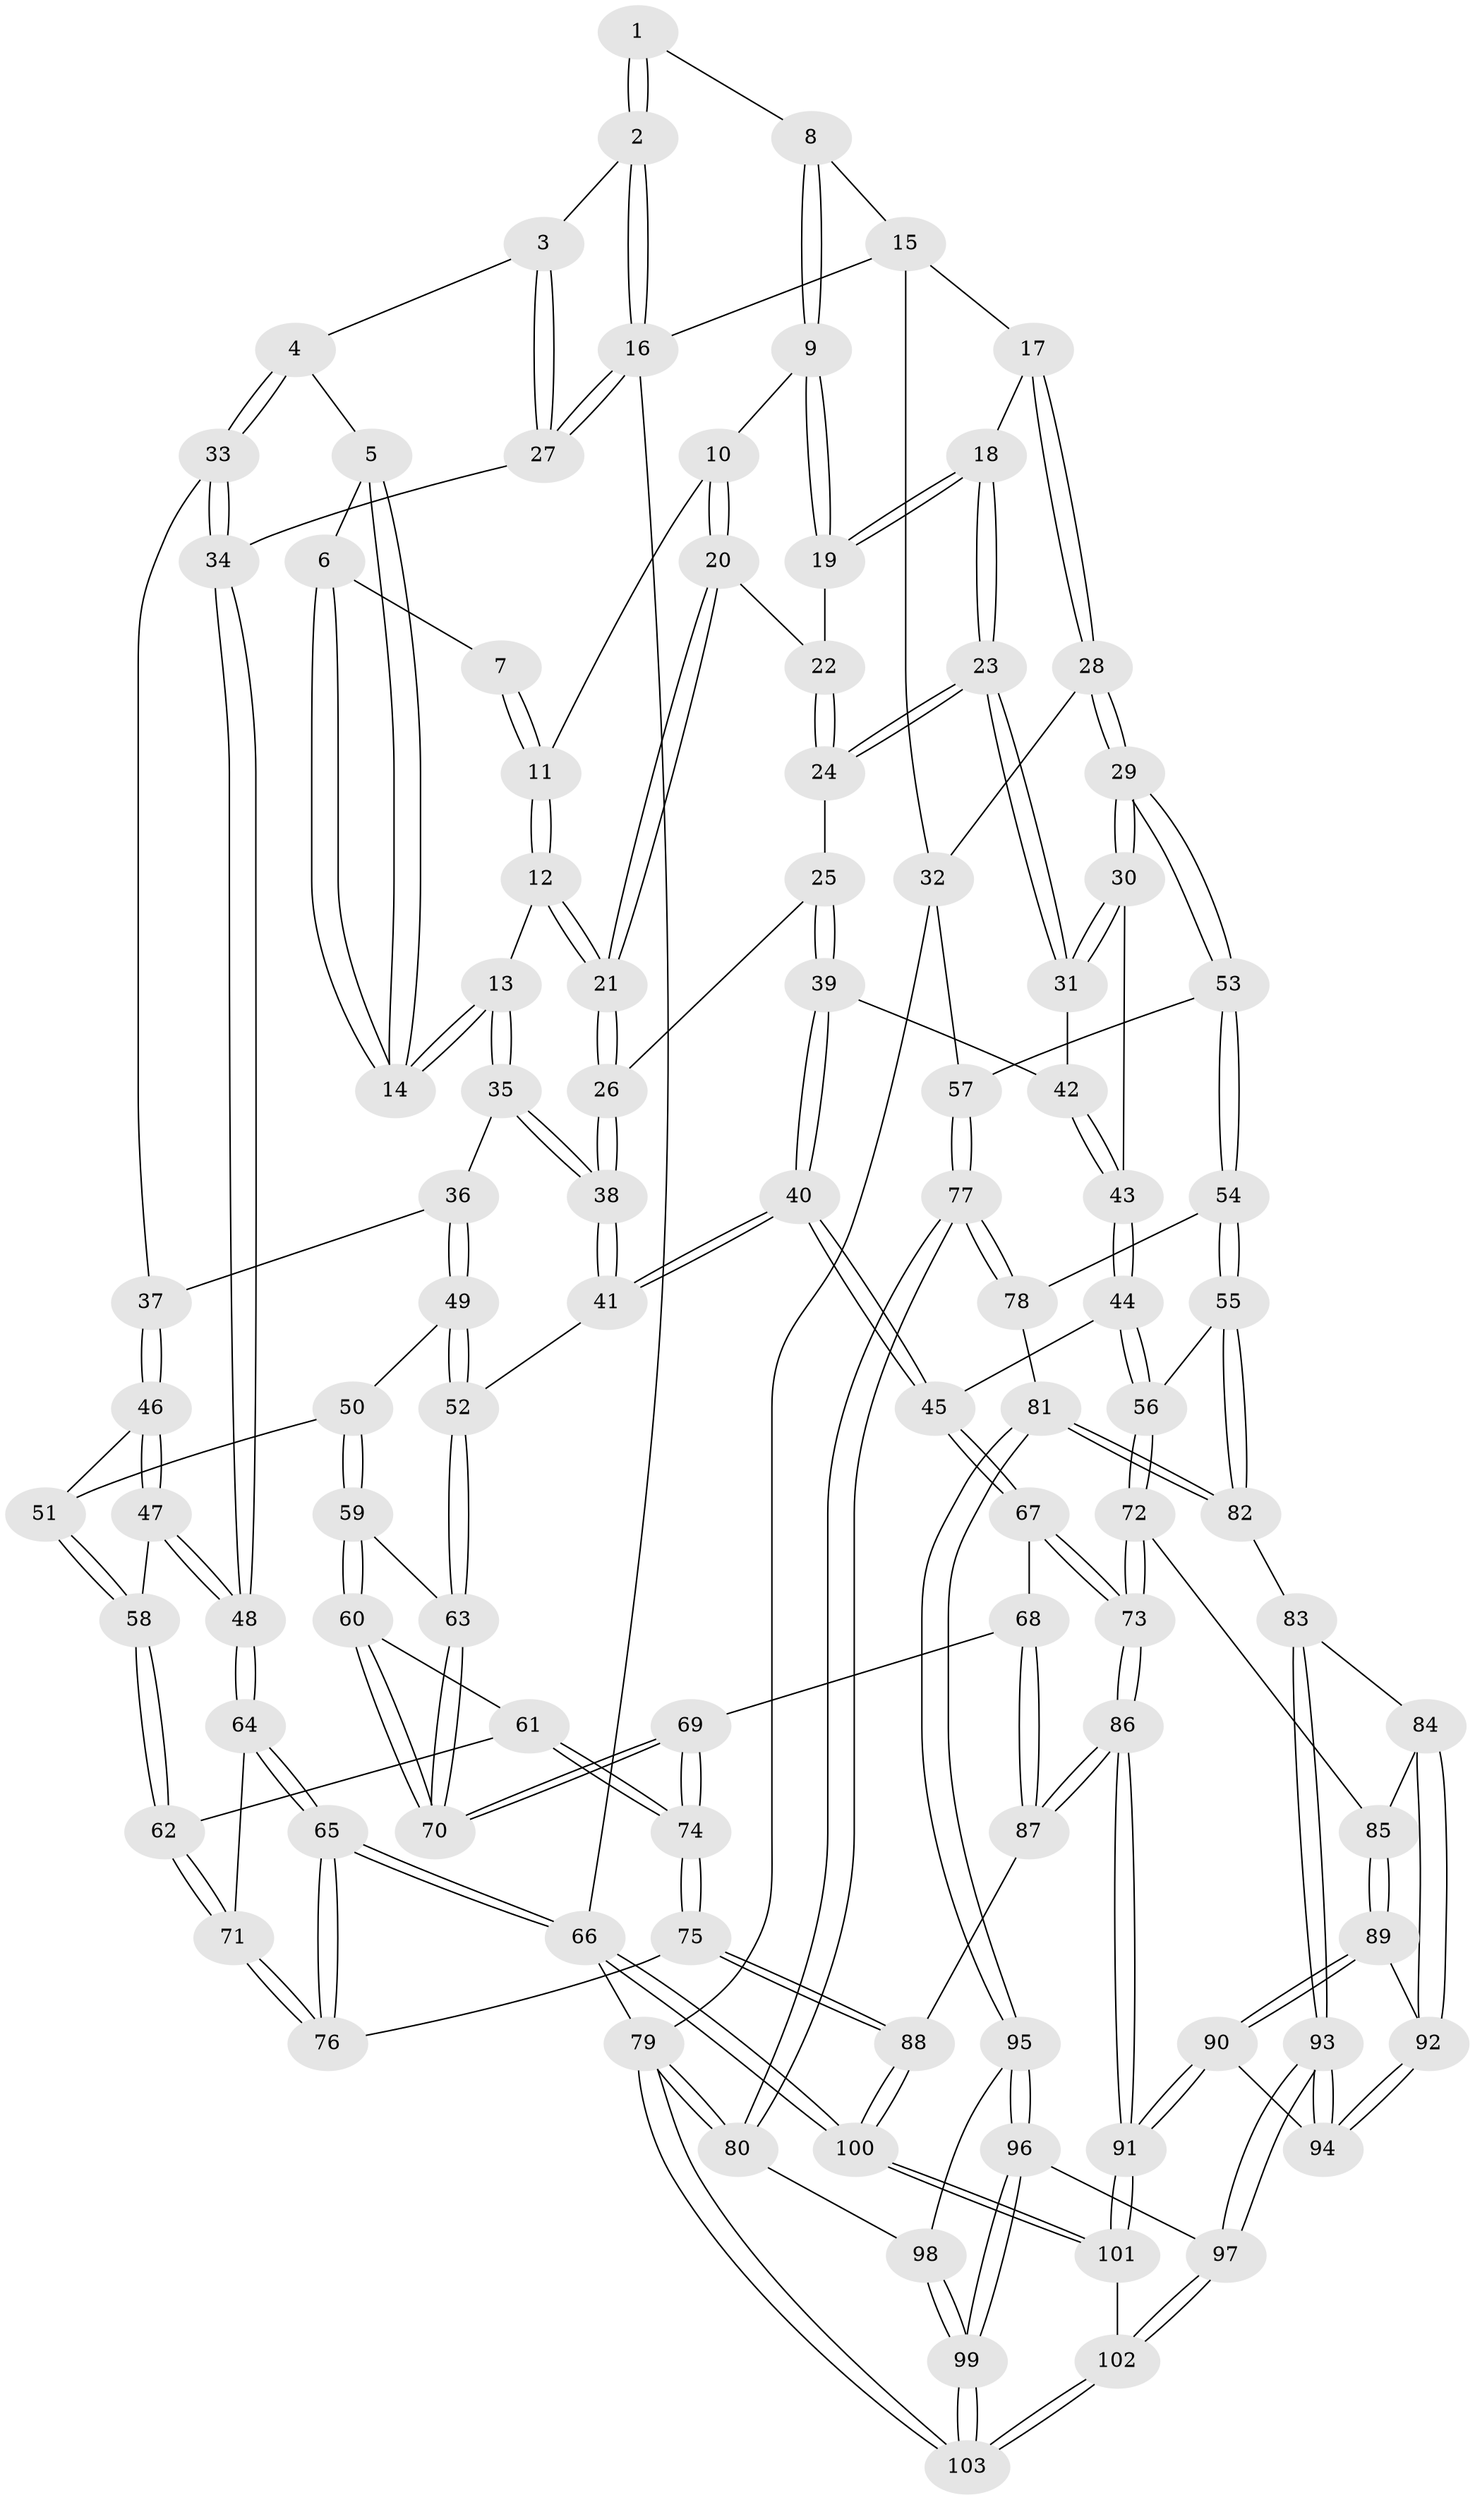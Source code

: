 // Generated by graph-tools (version 1.1) at 2025/11/02/27/25 16:11:53]
// undirected, 103 vertices, 254 edges
graph export_dot {
graph [start="1"]
  node [color=gray90,style=filled];
  1 [pos="+0.36553829311002217+0"];
  2 [pos="+0+0"];
  3 [pos="+0.13308195308502616+0.10539966987440298"];
  4 [pos="+0.139647472437318+0.11658503413735799"];
  5 [pos="+0.14713060845391215+0.1173147586235235"];
  6 [pos="+0.3327416313805026+0"];
  7 [pos="+0.36067028670482143+0"];
  8 [pos="+0.6551967062187686+0"];
  9 [pos="+0.6625130313034245+0"];
  10 [pos="+0.49651511689179434+0.09023992889801362"];
  11 [pos="+0.418075491355526+0.04917430131659798"];
  12 [pos="+0.38643649623372767+0.15342688485001504"];
  13 [pos="+0.29267901164835547+0.164790623906147"];
  14 [pos="+0.28176572827398416+0.15240196006540668"];
  15 [pos="+0.8831320031749025+0"];
  16 [pos="+0+0"];
  17 [pos="+0.8993908555901844+0.11965951107913811"];
  18 [pos="+0.7281630575899855+0.06996234000433628"];
  19 [pos="+0.6806384908890134+0"];
  20 [pos="+0.50005748862035+0.12447559906500595"];
  21 [pos="+0.48766020548560346+0.211000417349689"];
  22 [pos="+0.5946459948594401+0.09833159921726811"];
  23 [pos="+0.6934038353042549+0.24791067195101069"];
  24 [pos="+0.554185100733961+0.2196022185205136"];
  25 [pos="+0.5045756258298835+0.22533299804616724"];
  26 [pos="+0.49270545205452404+0.2193528594745157"];
  27 [pos="+0+0.21103596796995852"];
  28 [pos="+0.9261302905123026+0.14060833749337187"];
  29 [pos="+0.7763793033848009+0.35080770190255445"];
  30 [pos="+0.7599532636761541+0.3397025545643678"];
  31 [pos="+0.7185789673735234+0.29196216069028397"];
  32 [pos="+1+0.15477394781258683"];
  33 [pos="+0.10421503952313453+0.19761734016885998"];
  34 [pos="+0+0.2471193677145803"];
  35 [pos="+0.28686034779847325+0.2969009567713797"];
  36 [pos="+0.17285720532800064+0.31534092526991303"];
  37 [pos="+0.1361023746017158+0.30182445682909503"];
  38 [pos="+0.3343601240166661+0.3397028343613362"];
  39 [pos="+0.5151837966055836+0.3258108761254241"];
  40 [pos="+0.4366017709473629+0.4771598308361335"];
  41 [pos="+0.3637503669687198+0.4351159665910111"];
  42 [pos="+0.5664699523713191+0.3465853597653625"];
  43 [pos="+0.585376147265383+0.4174064999641259"];
  44 [pos="+0.49718463692122083+0.5227431685554869"];
  45 [pos="+0.4689925706909999+0.5178238147735846"];
  46 [pos="+0.005925472046523373+0.3963738051863038"];
  47 [pos="+0+0.40620421023302106"];
  48 [pos="+0+0.3885354295225284"];
  49 [pos="+0.1830263911696881+0.41334336847084496"];
  50 [pos="+0.1374329883818984+0.479756942561168"];
  51 [pos="+0.13552840974858654+0.47940076838344486"];
  52 [pos="+0.315513694848374+0.4589960492107754"];
  53 [pos="+0.7802180449415422+0.35711465773187884"];
  54 [pos="+0.7151451903331101+0.5733576699060818"];
  55 [pos="+0.6588343896974+0.6093045265978533"];
  56 [pos="+0.6459320981817439+0.6071549423106232"];
  57 [pos="+1+0.45134577753138333"];
  58 [pos="+0.05592780119645434+0.5604561619585148"];
  59 [pos="+0.15979683439255873+0.5043864809384863"];
  60 [pos="+0.13707386989547216+0.5767287031069616"];
  61 [pos="+0.09290734675046668+0.6140481413639577"];
  62 [pos="+0.06307010602634273+0.6141661513973964"];
  63 [pos="+0.24474285665303522+0.5270101758881394"];
  64 [pos="+0+0.6712514145074125"];
  65 [pos="+0+1"];
  66 [pos="+0+1"];
  67 [pos="+0.3952453507778532+0.6400258028041611"];
  68 [pos="+0.2836874524326821+0.6711335521600624"];
  69 [pos="+0.2598817198109398+0.6664489557246976"];
  70 [pos="+0.24774448601078256+0.6248224225534892"];
  71 [pos="+0.04087770630657789+0.633818379737501"];
  72 [pos="+0.5067282056541594+0.7492890849896752"];
  73 [pos="+0.4548945226949104+0.7583175888121911"];
  74 [pos="+0.20717859369440617+0.7013254811898225"];
  75 [pos="+0.12929192855350938+0.8294366766165937"];
  76 [pos="+0.11648310341342802+0.8322198776332673"];
  77 [pos="+1+0.6577931586892063"];
  78 [pos="+0.9147878548284706+0.6361096830757939"];
  79 [pos="+1+1"];
  80 [pos="+1+0.7214142053336414"];
  81 [pos="+0.7385436217206824+0.7921070177437651"];
  82 [pos="+0.6936004192536264+0.7553854925795512"];
  83 [pos="+0.653803585195481+0.7861529188318991"];
  84 [pos="+0.6225394193942864+0.8042127188278689"];
  85 [pos="+0.5280479623058674+0.7678897404588786"];
  86 [pos="+0.3991354868284898+0.8775719799038195"];
  87 [pos="+0.35665989513000296+0.8655096987509108"];
  88 [pos="+0.23372501326498246+0.8832389496773991"];
  89 [pos="+0.5483094094818004+0.8448405334729476"];
  90 [pos="+0.5198933290271491+0.8739518844602179"];
  91 [pos="+0.41050375578981935+0.8942945224319123"];
  92 [pos="+0.6064220528508932+0.828727899565518"];
  93 [pos="+0.6521349845458625+0.9990909727007572"];
  94 [pos="+0.6108908061591021+0.9270526043582294"];
  95 [pos="+0.7716924898115886+0.8383030224208535"];
  96 [pos="+0.7668982745909475+0.849121422775957"];
  97 [pos="+0.6563754490670561+1"];
  98 [pos="+0.8513150657690506+0.8422707460657666"];
  99 [pos="+0.8985339635315767+1"];
  100 [pos="+0.24170849999448166+1"];
  101 [pos="+0.46705033009486213+1"];
  102 [pos="+0.6330712033004532+1"];
  103 [pos="+0.9547904283308313+1"];
  1 -- 2;
  1 -- 2;
  1 -- 8;
  2 -- 3;
  2 -- 16;
  2 -- 16;
  3 -- 4;
  3 -- 27;
  3 -- 27;
  4 -- 5;
  4 -- 33;
  4 -- 33;
  5 -- 6;
  5 -- 14;
  5 -- 14;
  6 -- 7;
  6 -- 14;
  6 -- 14;
  7 -- 11;
  7 -- 11;
  8 -- 9;
  8 -- 9;
  8 -- 15;
  9 -- 10;
  9 -- 19;
  9 -- 19;
  10 -- 11;
  10 -- 20;
  10 -- 20;
  11 -- 12;
  11 -- 12;
  12 -- 13;
  12 -- 21;
  12 -- 21;
  13 -- 14;
  13 -- 14;
  13 -- 35;
  13 -- 35;
  15 -- 16;
  15 -- 17;
  15 -- 32;
  16 -- 27;
  16 -- 27;
  16 -- 66;
  17 -- 18;
  17 -- 28;
  17 -- 28;
  18 -- 19;
  18 -- 19;
  18 -- 23;
  18 -- 23;
  19 -- 22;
  20 -- 21;
  20 -- 21;
  20 -- 22;
  21 -- 26;
  21 -- 26;
  22 -- 24;
  22 -- 24;
  23 -- 24;
  23 -- 24;
  23 -- 31;
  23 -- 31;
  24 -- 25;
  25 -- 26;
  25 -- 39;
  25 -- 39;
  26 -- 38;
  26 -- 38;
  27 -- 34;
  28 -- 29;
  28 -- 29;
  28 -- 32;
  29 -- 30;
  29 -- 30;
  29 -- 53;
  29 -- 53;
  30 -- 31;
  30 -- 31;
  30 -- 43;
  31 -- 42;
  32 -- 57;
  32 -- 79;
  33 -- 34;
  33 -- 34;
  33 -- 37;
  34 -- 48;
  34 -- 48;
  35 -- 36;
  35 -- 38;
  35 -- 38;
  36 -- 37;
  36 -- 49;
  36 -- 49;
  37 -- 46;
  37 -- 46;
  38 -- 41;
  38 -- 41;
  39 -- 40;
  39 -- 40;
  39 -- 42;
  40 -- 41;
  40 -- 41;
  40 -- 45;
  40 -- 45;
  41 -- 52;
  42 -- 43;
  42 -- 43;
  43 -- 44;
  43 -- 44;
  44 -- 45;
  44 -- 56;
  44 -- 56;
  45 -- 67;
  45 -- 67;
  46 -- 47;
  46 -- 47;
  46 -- 51;
  47 -- 48;
  47 -- 48;
  47 -- 58;
  48 -- 64;
  48 -- 64;
  49 -- 50;
  49 -- 52;
  49 -- 52;
  50 -- 51;
  50 -- 59;
  50 -- 59;
  51 -- 58;
  51 -- 58;
  52 -- 63;
  52 -- 63;
  53 -- 54;
  53 -- 54;
  53 -- 57;
  54 -- 55;
  54 -- 55;
  54 -- 78;
  55 -- 56;
  55 -- 82;
  55 -- 82;
  56 -- 72;
  56 -- 72;
  57 -- 77;
  57 -- 77;
  58 -- 62;
  58 -- 62;
  59 -- 60;
  59 -- 60;
  59 -- 63;
  60 -- 61;
  60 -- 70;
  60 -- 70;
  61 -- 62;
  61 -- 74;
  61 -- 74;
  62 -- 71;
  62 -- 71;
  63 -- 70;
  63 -- 70;
  64 -- 65;
  64 -- 65;
  64 -- 71;
  65 -- 66;
  65 -- 66;
  65 -- 76;
  65 -- 76;
  66 -- 100;
  66 -- 100;
  66 -- 79;
  67 -- 68;
  67 -- 73;
  67 -- 73;
  68 -- 69;
  68 -- 87;
  68 -- 87;
  69 -- 70;
  69 -- 70;
  69 -- 74;
  69 -- 74;
  71 -- 76;
  71 -- 76;
  72 -- 73;
  72 -- 73;
  72 -- 85;
  73 -- 86;
  73 -- 86;
  74 -- 75;
  74 -- 75;
  75 -- 76;
  75 -- 88;
  75 -- 88;
  77 -- 78;
  77 -- 78;
  77 -- 80;
  77 -- 80;
  78 -- 81;
  79 -- 80;
  79 -- 80;
  79 -- 103;
  79 -- 103;
  80 -- 98;
  81 -- 82;
  81 -- 82;
  81 -- 95;
  81 -- 95;
  82 -- 83;
  83 -- 84;
  83 -- 93;
  83 -- 93;
  84 -- 85;
  84 -- 92;
  84 -- 92;
  85 -- 89;
  85 -- 89;
  86 -- 87;
  86 -- 87;
  86 -- 91;
  86 -- 91;
  87 -- 88;
  88 -- 100;
  88 -- 100;
  89 -- 90;
  89 -- 90;
  89 -- 92;
  90 -- 91;
  90 -- 91;
  90 -- 94;
  91 -- 101;
  91 -- 101;
  92 -- 94;
  92 -- 94;
  93 -- 94;
  93 -- 94;
  93 -- 97;
  93 -- 97;
  95 -- 96;
  95 -- 96;
  95 -- 98;
  96 -- 97;
  96 -- 99;
  96 -- 99;
  97 -- 102;
  97 -- 102;
  98 -- 99;
  98 -- 99;
  99 -- 103;
  99 -- 103;
  100 -- 101;
  100 -- 101;
  101 -- 102;
  102 -- 103;
  102 -- 103;
}
